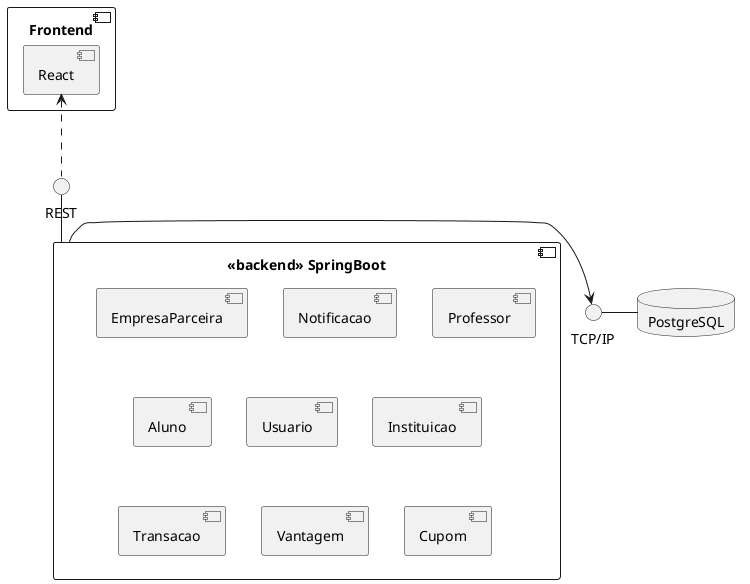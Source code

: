 @startuml
interface "REST" as R1
interface "TCP/IP" as T1

component "Frontend" {
   component "React" as RC
}

component "<<backend>> SpringBoot" as SB {
[EmpresaParceira]
[Notificacao]
[Professor]
[Aluno]
[Usuario]
[Instituicao]
[Transacao]
[Vantagem]
[Cupom]
}

database "PostgreSQL" as PG {
}

SB -up- R1
RC <.. R1 

T1 - PG
SB -right-> T1
@enduml